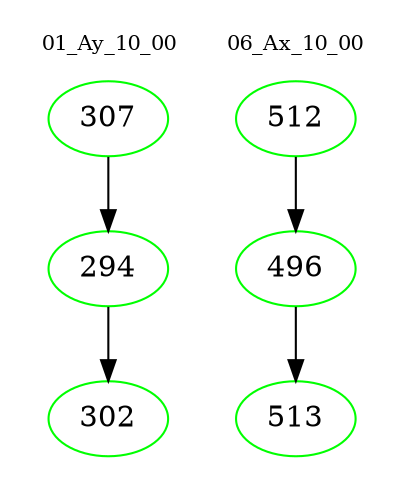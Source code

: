 digraph{
subgraph cluster_0 {
color = white
label = "01_Ay_10_00";
fontsize=10;
T0_307 [label="307", color="green"]
T0_307 -> T0_294 [color="black"]
T0_294 [label="294", color="green"]
T0_294 -> T0_302 [color="black"]
T0_302 [label="302", color="green"]
}
subgraph cluster_1 {
color = white
label = "06_Ax_10_00";
fontsize=10;
T1_512 [label="512", color="green"]
T1_512 -> T1_496 [color="black"]
T1_496 [label="496", color="green"]
T1_496 -> T1_513 [color="black"]
T1_513 [label="513", color="green"]
}
}
